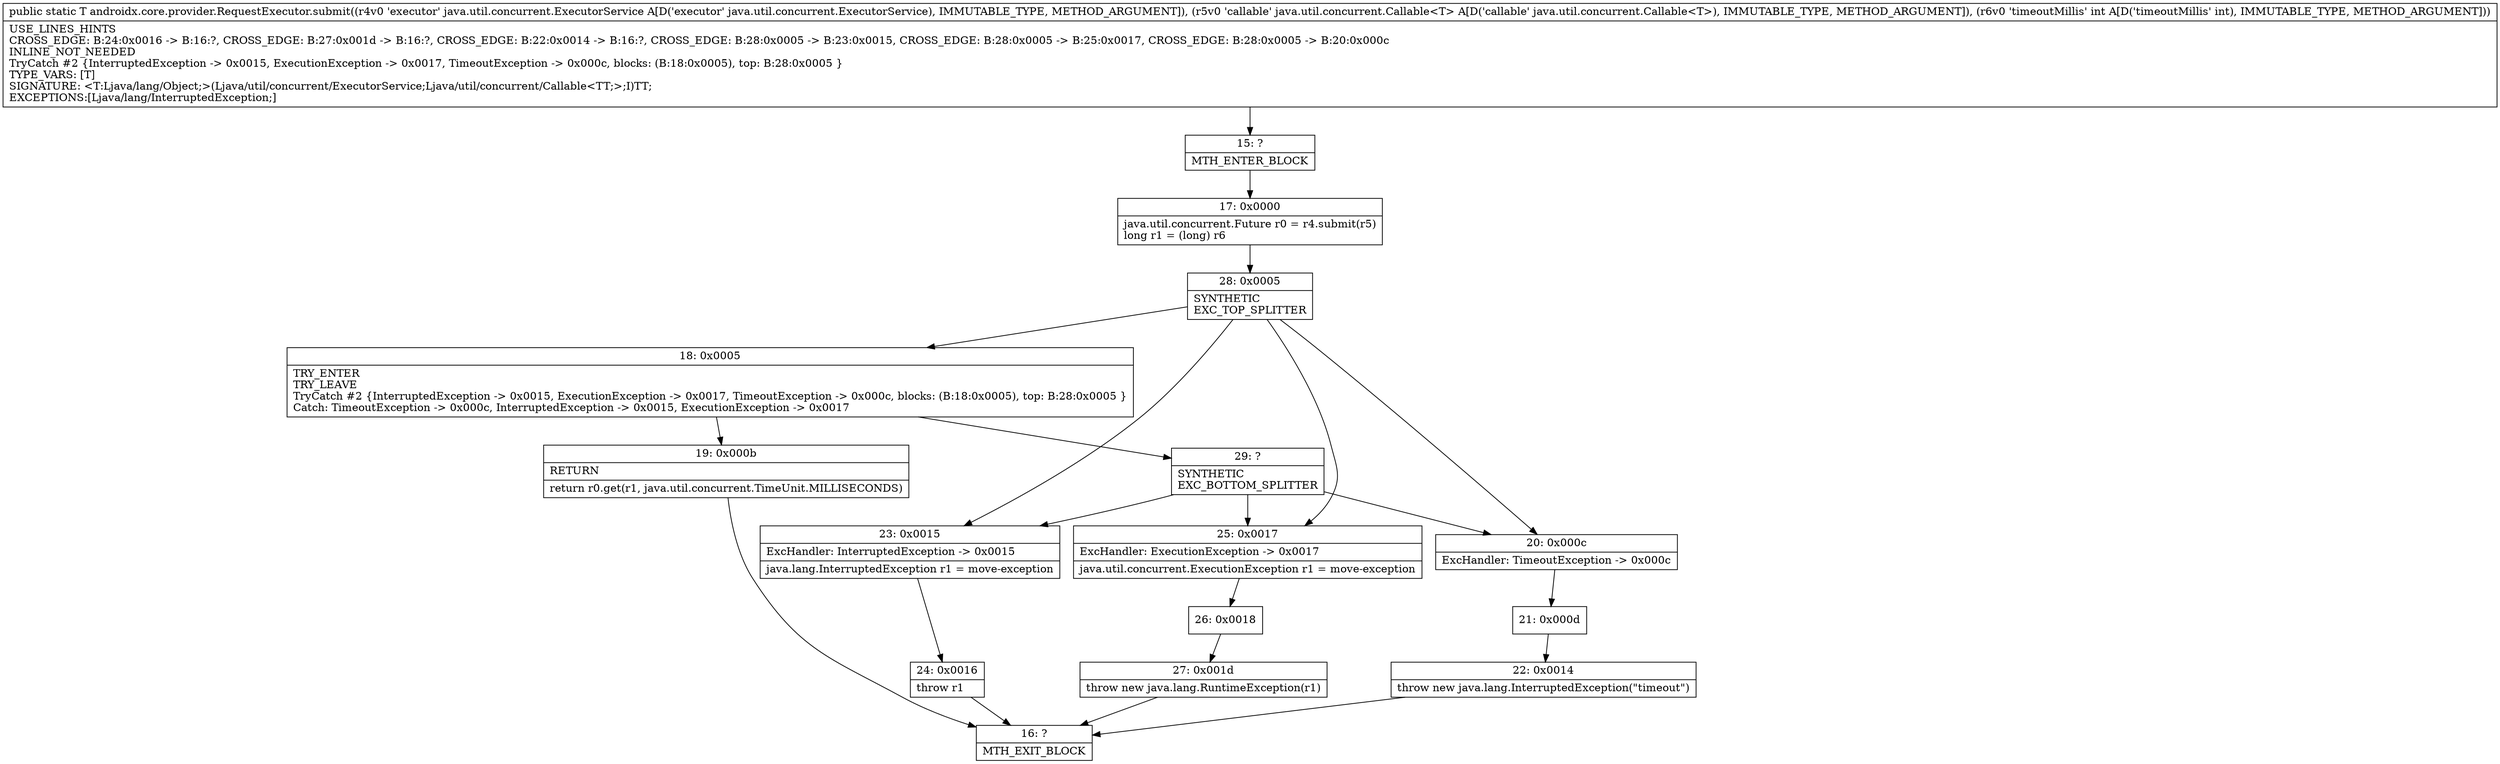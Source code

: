 digraph "CFG forandroidx.core.provider.RequestExecutor.submit(Ljava\/util\/concurrent\/ExecutorService;Ljava\/util\/concurrent\/Callable;I)Ljava\/lang\/Object;" {
Node_15 [shape=record,label="{15\:\ ?|MTH_ENTER_BLOCK\l}"];
Node_17 [shape=record,label="{17\:\ 0x0000|java.util.concurrent.Future r0 = r4.submit(r5)\llong r1 = (long) r6\l}"];
Node_28 [shape=record,label="{28\:\ 0x0005|SYNTHETIC\lEXC_TOP_SPLITTER\l}"];
Node_18 [shape=record,label="{18\:\ 0x0005|TRY_ENTER\lTRY_LEAVE\lTryCatch #2 \{InterruptedException \-\> 0x0015, ExecutionException \-\> 0x0017, TimeoutException \-\> 0x000c, blocks: (B:18:0x0005), top: B:28:0x0005 \}\lCatch: TimeoutException \-\> 0x000c, InterruptedException \-\> 0x0015, ExecutionException \-\> 0x0017\l}"];
Node_19 [shape=record,label="{19\:\ 0x000b|RETURN\l|return r0.get(r1, java.util.concurrent.TimeUnit.MILLISECONDS)\l}"];
Node_16 [shape=record,label="{16\:\ ?|MTH_EXIT_BLOCK\l}"];
Node_29 [shape=record,label="{29\:\ ?|SYNTHETIC\lEXC_BOTTOM_SPLITTER\l}"];
Node_23 [shape=record,label="{23\:\ 0x0015|ExcHandler: InterruptedException \-\> 0x0015\l|java.lang.InterruptedException r1 = move\-exception\l}"];
Node_24 [shape=record,label="{24\:\ 0x0016|throw r1\l}"];
Node_25 [shape=record,label="{25\:\ 0x0017|ExcHandler: ExecutionException \-\> 0x0017\l|java.util.concurrent.ExecutionException r1 = move\-exception\l}"];
Node_26 [shape=record,label="{26\:\ 0x0018}"];
Node_27 [shape=record,label="{27\:\ 0x001d|throw new java.lang.RuntimeException(r1)\l}"];
Node_20 [shape=record,label="{20\:\ 0x000c|ExcHandler: TimeoutException \-\> 0x000c\l}"];
Node_21 [shape=record,label="{21\:\ 0x000d}"];
Node_22 [shape=record,label="{22\:\ 0x0014|throw new java.lang.InterruptedException(\"timeout\")\l}"];
MethodNode[shape=record,label="{public static T androidx.core.provider.RequestExecutor.submit((r4v0 'executor' java.util.concurrent.ExecutorService A[D('executor' java.util.concurrent.ExecutorService), IMMUTABLE_TYPE, METHOD_ARGUMENT]), (r5v0 'callable' java.util.concurrent.Callable\<T\> A[D('callable' java.util.concurrent.Callable\<T\>), IMMUTABLE_TYPE, METHOD_ARGUMENT]), (r6v0 'timeoutMillis' int A[D('timeoutMillis' int), IMMUTABLE_TYPE, METHOD_ARGUMENT]))  | USE_LINES_HINTS\lCROSS_EDGE: B:24:0x0016 \-\> B:16:?, CROSS_EDGE: B:27:0x001d \-\> B:16:?, CROSS_EDGE: B:22:0x0014 \-\> B:16:?, CROSS_EDGE: B:28:0x0005 \-\> B:23:0x0015, CROSS_EDGE: B:28:0x0005 \-\> B:25:0x0017, CROSS_EDGE: B:28:0x0005 \-\> B:20:0x000c\lINLINE_NOT_NEEDED\lTryCatch #2 \{InterruptedException \-\> 0x0015, ExecutionException \-\> 0x0017, TimeoutException \-\> 0x000c, blocks: (B:18:0x0005), top: B:28:0x0005 \}\lTYPE_VARS: [T]\lSIGNATURE: \<T:Ljava\/lang\/Object;\>(Ljava\/util\/concurrent\/ExecutorService;Ljava\/util\/concurrent\/Callable\<TT;\>;I)TT;\lEXCEPTIONS:[Ljava\/lang\/InterruptedException;]\l}"];
MethodNode -> Node_15;Node_15 -> Node_17;
Node_17 -> Node_28;
Node_28 -> Node_18;
Node_28 -> Node_23;
Node_28 -> Node_25;
Node_28 -> Node_20;
Node_18 -> Node_19;
Node_18 -> Node_29;
Node_19 -> Node_16;
Node_29 -> Node_23;
Node_29 -> Node_25;
Node_29 -> Node_20;
Node_23 -> Node_24;
Node_24 -> Node_16;
Node_25 -> Node_26;
Node_26 -> Node_27;
Node_27 -> Node_16;
Node_20 -> Node_21;
Node_21 -> Node_22;
Node_22 -> Node_16;
}

